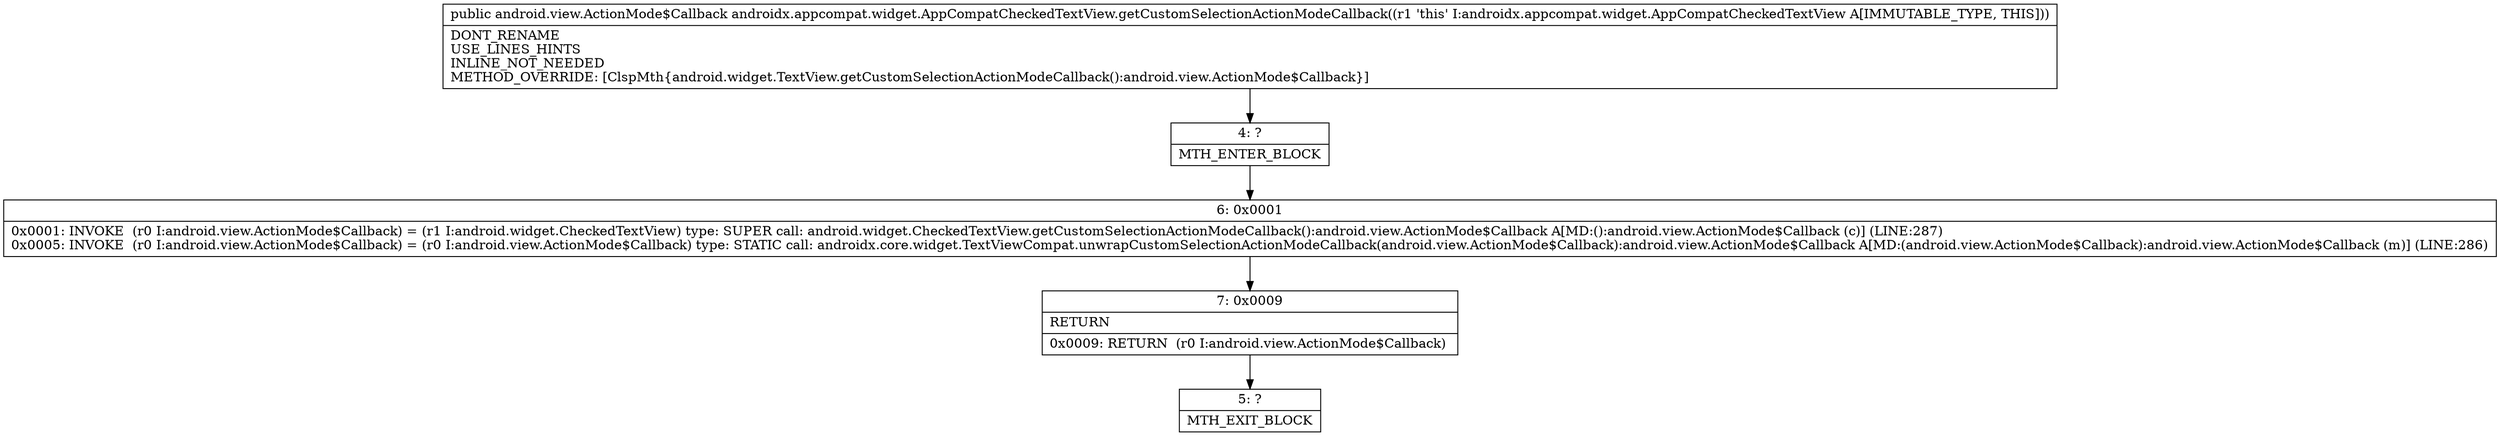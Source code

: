 digraph "CFG forandroidx.appcompat.widget.AppCompatCheckedTextView.getCustomSelectionActionModeCallback()Landroid\/view\/ActionMode$Callback;" {
Node_4 [shape=record,label="{4\:\ ?|MTH_ENTER_BLOCK\l}"];
Node_6 [shape=record,label="{6\:\ 0x0001|0x0001: INVOKE  (r0 I:android.view.ActionMode$Callback) = (r1 I:android.widget.CheckedTextView) type: SUPER call: android.widget.CheckedTextView.getCustomSelectionActionModeCallback():android.view.ActionMode$Callback A[MD:():android.view.ActionMode$Callback (c)] (LINE:287)\l0x0005: INVOKE  (r0 I:android.view.ActionMode$Callback) = (r0 I:android.view.ActionMode$Callback) type: STATIC call: androidx.core.widget.TextViewCompat.unwrapCustomSelectionActionModeCallback(android.view.ActionMode$Callback):android.view.ActionMode$Callback A[MD:(android.view.ActionMode$Callback):android.view.ActionMode$Callback (m)] (LINE:286)\l}"];
Node_7 [shape=record,label="{7\:\ 0x0009|RETURN\l|0x0009: RETURN  (r0 I:android.view.ActionMode$Callback) \l}"];
Node_5 [shape=record,label="{5\:\ ?|MTH_EXIT_BLOCK\l}"];
MethodNode[shape=record,label="{public android.view.ActionMode$Callback androidx.appcompat.widget.AppCompatCheckedTextView.getCustomSelectionActionModeCallback((r1 'this' I:androidx.appcompat.widget.AppCompatCheckedTextView A[IMMUTABLE_TYPE, THIS]))  | DONT_RENAME\lUSE_LINES_HINTS\lINLINE_NOT_NEEDED\lMETHOD_OVERRIDE: [ClspMth\{android.widget.TextView.getCustomSelectionActionModeCallback():android.view.ActionMode$Callback\}]\l}"];
MethodNode -> Node_4;Node_4 -> Node_6;
Node_6 -> Node_7;
Node_7 -> Node_5;
}

